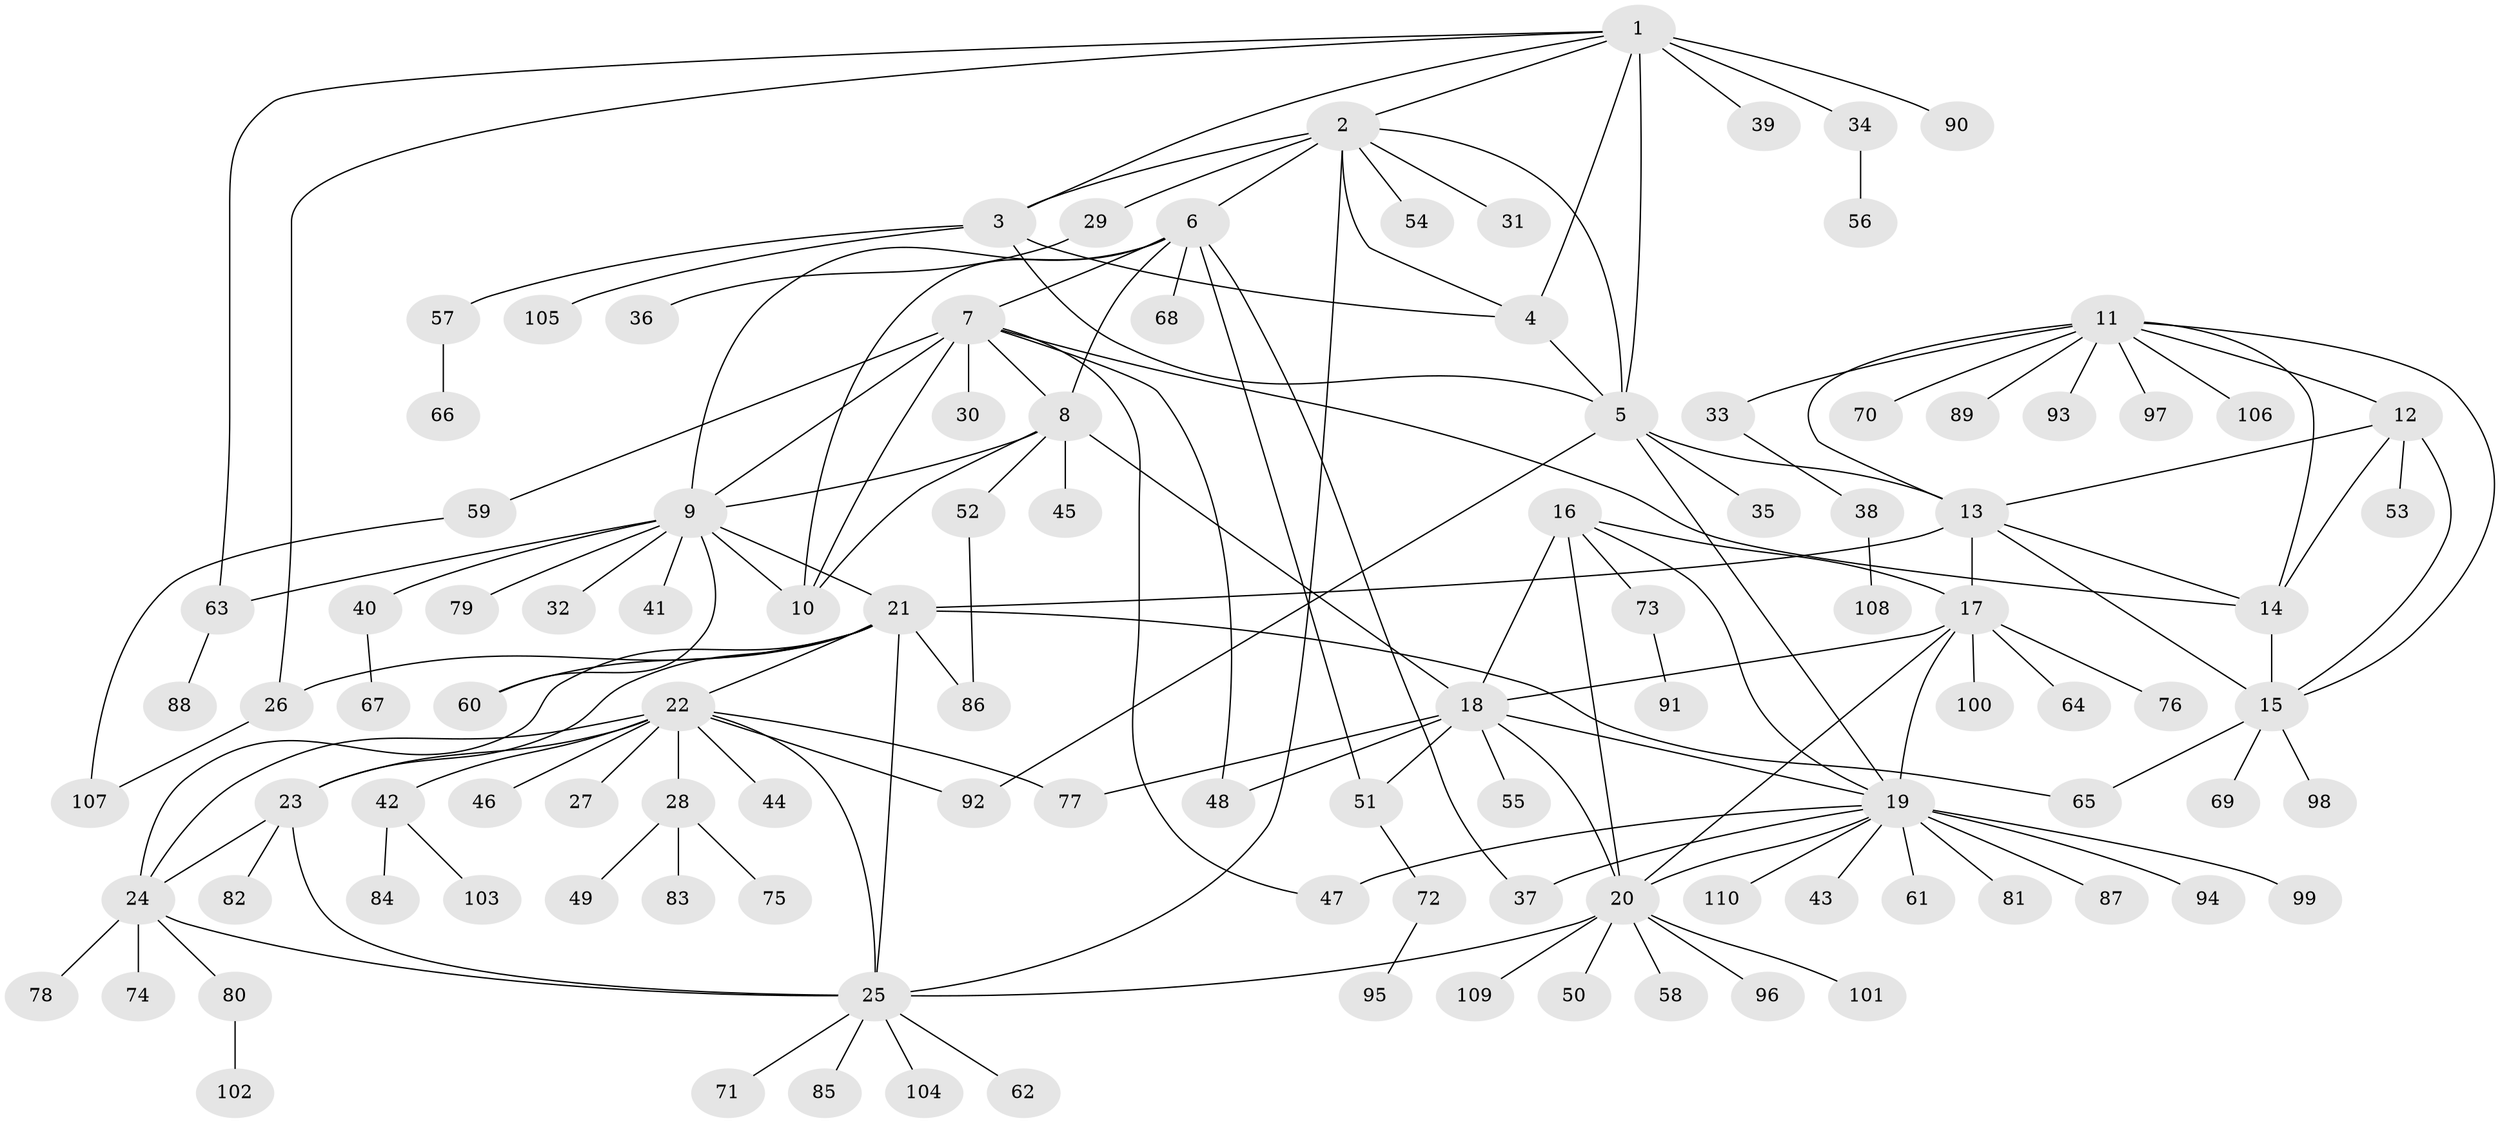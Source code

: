 // coarse degree distribution, {8: 0.0641025641025641, 5: 0.02564102564102564, 4: 0.038461538461538464, 7: 0.05128205128205128, 6: 0.02564102564102564, 10: 0.02564102564102564, 3: 0.07692307692307693, 13: 0.01282051282051282, 9: 0.038461538461538464, 1: 0.48717948717948717, 2: 0.15384615384615385}
// Generated by graph-tools (version 1.1) at 2025/52/03/04/25 22:52:14]
// undirected, 110 vertices, 157 edges
graph export_dot {
  node [color=gray90,style=filled];
  1;
  2;
  3;
  4;
  5;
  6;
  7;
  8;
  9;
  10;
  11;
  12;
  13;
  14;
  15;
  16;
  17;
  18;
  19;
  20;
  21;
  22;
  23;
  24;
  25;
  26;
  27;
  28;
  29;
  30;
  31;
  32;
  33;
  34;
  35;
  36;
  37;
  38;
  39;
  40;
  41;
  42;
  43;
  44;
  45;
  46;
  47;
  48;
  49;
  50;
  51;
  52;
  53;
  54;
  55;
  56;
  57;
  58;
  59;
  60;
  61;
  62;
  63;
  64;
  65;
  66;
  67;
  68;
  69;
  70;
  71;
  72;
  73;
  74;
  75;
  76;
  77;
  78;
  79;
  80;
  81;
  82;
  83;
  84;
  85;
  86;
  87;
  88;
  89;
  90;
  91;
  92;
  93;
  94;
  95;
  96;
  97;
  98;
  99;
  100;
  101;
  102;
  103;
  104;
  105;
  106;
  107;
  108;
  109;
  110;
  1 -- 2;
  1 -- 3;
  1 -- 4;
  1 -- 5;
  1 -- 26;
  1 -- 34;
  1 -- 39;
  1 -- 63;
  1 -- 90;
  2 -- 3;
  2 -- 4;
  2 -- 5;
  2 -- 6;
  2 -- 25;
  2 -- 29;
  2 -- 31;
  2 -- 54;
  3 -- 4;
  3 -- 5;
  3 -- 57;
  3 -- 105;
  4 -- 5;
  5 -- 13;
  5 -- 19;
  5 -- 35;
  5 -- 92;
  6 -- 7;
  6 -- 8;
  6 -- 9;
  6 -- 10;
  6 -- 37;
  6 -- 51;
  6 -- 68;
  7 -- 8;
  7 -- 9;
  7 -- 10;
  7 -- 14;
  7 -- 30;
  7 -- 47;
  7 -- 48;
  7 -- 59;
  8 -- 9;
  8 -- 10;
  8 -- 18;
  8 -- 45;
  8 -- 52;
  9 -- 10;
  9 -- 21;
  9 -- 32;
  9 -- 40;
  9 -- 41;
  9 -- 60;
  9 -- 63;
  9 -- 79;
  11 -- 12;
  11 -- 13;
  11 -- 14;
  11 -- 15;
  11 -- 33;
  11 -- 70;
  11 -- 89;
  11 -- 93;
  11 -- 97;
  11 -- 106;
  12 -- 13;
  12 -- 14;
  12 -- 15;
  12 -- 53;
  13 -- 14;
  13 -- 15;
  13 -- 17;
  13 -- 21;
  14 -- 15;
  15 -- 65;
  15 -- 69;
  15 -- 98;
  16 -- 17;
  16 -- 18;
  16 -- 19;
  16 -- 20;
  16 -- 73;
  17 -- 18;
  17 -- 19;
  17 -- 20;
  17 -- 64;
  17 -- 76;
  17 -- 100;
  18 -- 19;
  18 -- 20;
  18 -- 48;
  18 -- 51;
  18 -- 55;
  18 -- 77;
  19 -- 20;
  19 -- 37;
  19 -- 43;
  19 -- 47;
  19 -- 61;
  19 -- 81;
  19 -- 87;
  19 -- 94;
  19 -- 99;
  19 -- 110;
  20 -- 25;
  20 -- 50;
  20 -- 58;
  20 -- 96;
  20 -- 101;
  20 -- 109;
  21 -- 22;
  21 -- 23;
  21 -- 24;
  21 -- 25;
  21 -- 26;
  21 -- 60;
  21 -- 65;
  21 -- 86;
  22 -- 23;
  22 -- 24;
  22 -- 25;
  22 -- 27;
  22 -- 28;
  22 -- 42;
  22 -- 44;
  22 -- 46;
  22 -- 77;
  22 -- 92;
  23 -- 24;
  23 -- 25;
  23 -- 82;
  24 -- 25;
  24 -- 74;
  24 -- 78;
  24 -- 80;
  25 -- 62;
  25 -- 71;
  25 -- 85;
  25 -- 104;
  26 -- 107;
  28 -- 49;
  28 -- 75;
  28 -- 83;
  29 -- 36;
  33 -- 38;
  34 -- 56;
  38 -- 108;
  40 -- 67;
  42 -- 84;
  42 -- 103;
  51 -- 72;
  52 -- 86;
  57 -- 66;
  59 -- 107;
  63 -- 88;
  72 -- 95;
  73 -- 91;
  80 -- 102;
}
